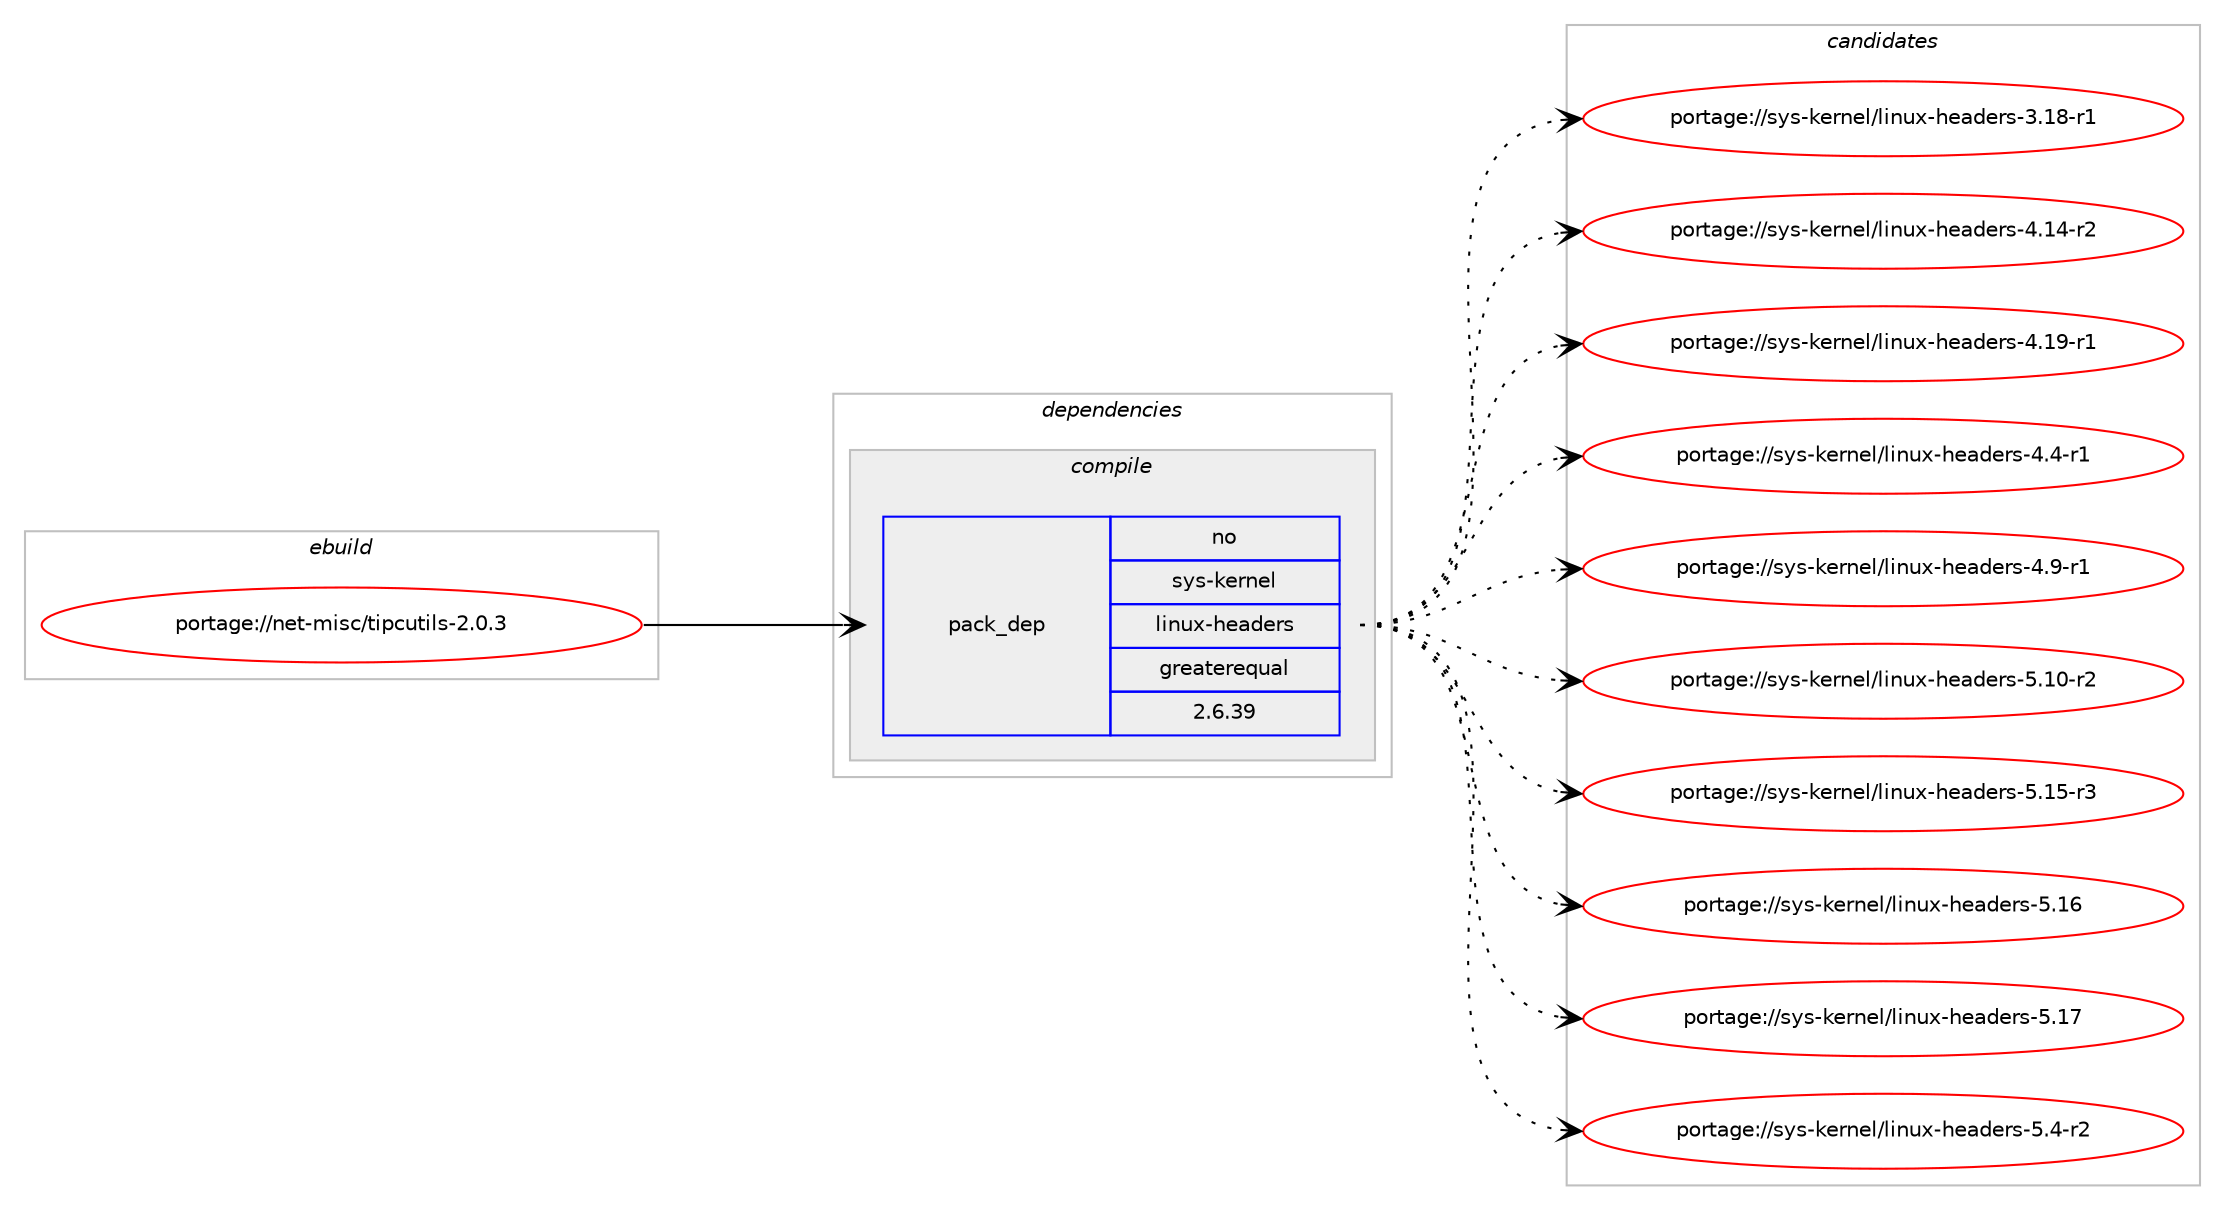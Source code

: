 digraph prolog {

# *************
# Graph options
# *************

newrank=true;
concentrate=true;
compound=true;
graph [rankdir=LR,fontname=Helvetica,fontsize=10,ranksep=1.5];#, ranksep=2.5, nodesep=0.2];
edge  [arrowhead=vee];
node  [fontname=Helvetica,fontsize=10];

# **********
# The ebuild
# **********

subgraph cluster_leftcol {
color=gray;
rank=same;
label=<<i>ebuild</i>>;
id [label="portage://net-misc/tipcutils-2.0.3", color=red, width=4, href="../net-misc/tipcutils-2.0.3.svg"];
}

# ****************
# The dependencies
# ****************

subgraph cluster_midcol {
color=gray;
label=<<i>dependencies</i>>;
subgraph cluster_compile {
fillcolor="#eeeeee";
style=filled;
label=<<i>compile</i>>;
subgraph pack198 {
dependency734 [label=<<TABLE BORDER="0" CELLBORDER="1" CELLSPACING="0" CELLPADDING="4" WIDTH="220"><TR><TD ROWSPAN="6" CELLPADDING="30">pack_dep</TD></TR><TR><TD WIDTH="110">no</TD></TR><TR><TD>sys-kernel</TD></TR><TR><TD>linux-headers</TD></TR><TR><TD>greaterequal</TD></TR><TR><TD>2.6.39</TD></TR></TABLE>>, shape=none, color=blue];
}
id:e -> dependency734:w [weight=20,style="solid",arrowhead="vee"];
}
subgraph cluster_compileandrun {
fillcolor="#eeeeee";
style=filled;
label=<<i>compile and run</i>>;
}
subgraph cluster_run {
fillcolor="#eeeeee";
style=filled;
label=<<i>run</i>>;
}
}

# **************
# The candidates
# **************

subgraph cluster_choices {
rank=same;
color=gray;
label=<<i>candidates</i>>;

subgraph choice198 {
color=black;
nodesep=1;
choice1151211154510710111411010110847108105110117120451041019710010111411545514649564511449 [label="portage://sys-kernel/linux-headers-3.18-r1", color=red, width=4,href="../sys-kernel/linux-headers-3.18-r1.svg"];
choice1151211154510710111411010110847108105110117120451041019710010111411545524649524511450 [label="portage://sys-kernel/linux-headers-4.14-r2", color=red, width=4,href="../sys-kernel/linux-headers-4.14-r2.svg"];
choice1151211154510710111411010110847108105110117120451041019710010111411545524649574511449 [label="portage://sys-kernel/linux-headers-4.19-r1", color=red, width=4,href="../sys-kernel/linux-headers-4.19-r1.svg"];
choice11512111545107101114110101108471081051101171204510410197100101114115455246524511449 [label="portage://sys-kernel/linux-headers-4.4-r1", color=red, width=4,href="../sys-kernel/linux-headers-4.4-r1.svg"];
choice11512111545107101114110101108471081051101171204510410197100101114115455246574511449 [label="portage://sys-kernel/linux-headers-4.9-r1", color=red, width=4,href="../sys-kernel/linux-headers-4.9-r1.svg"];
choice1151211154510710111411010110847108105110117120451041019710010111411545534649484511450 [label="portage://sys-kernel/linux-headers-5.10-r2", color=red, width=4,href="../sys-kernel/linux-headers-5.10-r2.svg"];
choice1151211154510710111411010110847108105110117120451041019710010111411545534649534511451 [label="portage://sys-kernel/linux-headers-5.15-r3", color=red, width=4,href="../sys-kernel/linux-headers-5.15-r3.svg"];
choice115121115451071011141101011084710810511011712045104101971001011141154553464954 [label="portage://sys-kernel/linux-headers-5.16", color=red, width=4,href="../sys-kernel/linux-headers-5.16.svg"];
choice115121115451071011141101011084710810511011712045104101971001011141154553464955 [label="portage://sys-kernel/linux-headers-5.17", color=red, width=4,href="../sys-kernel/linux-headers-5.17.svg"];
choice11512111545107101114110101108471081051101171204510410197100101114115455346524511450 [label="portage://sys-kernel/linux-headers-5.4-r2", color=red, width=4,href="../sys-kernel/linux-headers-5.4-r2.svg"];
dependency734:e -> choice1151211154510710111411010110847108105110117120451041019710010111411545514649564511449:w [style=dotted,weight="100"];
dependency734:e -> choice1151211154510710111411010110847108105110117120451041019710010111411545524649524511450:w [style=dotted,weight="100"];
dependency734:e -> choice1151211154510710111411010110847108105110117120451041019710010111411545524649574511449:w [style=dotted,weight="100"];
dependency734:e -> choice11512111545107101114110101108471081051101171204510410197100101114115455246524511449:w [style=dotted,weight="100"];
dependency734:e -> choice11512111545107101114110101108471081051101171204510410197100101114115455246574511449:w [style=dotted,weight="100"];
dependency734:e -> choice1151211154510710111411010110847108105110117120451041019710010111411545534649484511450:w [style=dotted,weight="100"];
dependency734:e -> choice1151211154510710111411010110847108105110117120451041019710010111411545534649534511451:w [style=dotted,weight="100"];
dependency734:e -> choice115121115451071011141101011084710810511011712045104101971001011141154553464954:w [style=dotted,weight="100"];
dependency734:e -> choice115121115451071011141101011084710810511011712045104101971001011141154553464955:w [style=dotted,weight="100"];
dependency734:e -> choice11512111545107101114110101108471081051101171204510410197100101114115455346524511450:w [style=dotted,weight="100"];
}
}

}
